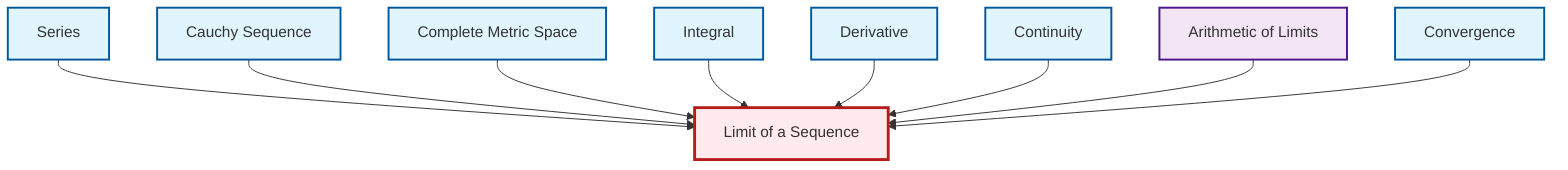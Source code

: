 graph TD
    classDef definition fill:#e1f5fe,stroke:#01579b,stroke-width:2px
    classDef theorem fill:#f3e5f5,stroke:#4a148c,stroke-width:2px
    classDef axiom fill:#fff3e0,stroke:#e65100,stroke-width:2px
    classDef example fill:#e8f5e9,stroke:#1b5e20,stroke-width:2px
    classDef current fill:#ffebee,stroke:#b71c1c,stroke-width:3px
    def-limit["Limit of a Sequence"]:::definition
    def-convergence["Convergence"]:::definition
    def-integral["Integral"]:::definition
    def-derivative["Derivative"]:::definition
    def-continuity["Continuity"]:::definition
    thm-limit-arithmetic["Arithmetic of Limits"]:::theorem
    def-complete-metric-space["Complete Metric Space"]:::definition
    def-series["Series"]:::definition
    def-cauchy-sequence["Cauchy Sequence"]:::definition
    def-series --> def-limit
    def-cauchy-sequence --> def-limit
    def-complete-metric-space --> def-limit
    def-integral --> def-limit
    def-derivative --> def-limit
    def-continuity --> def-limit
    thm-limit-arithmetic --> def-limit
    def-convergence --> def-limit
    class def-limit current
